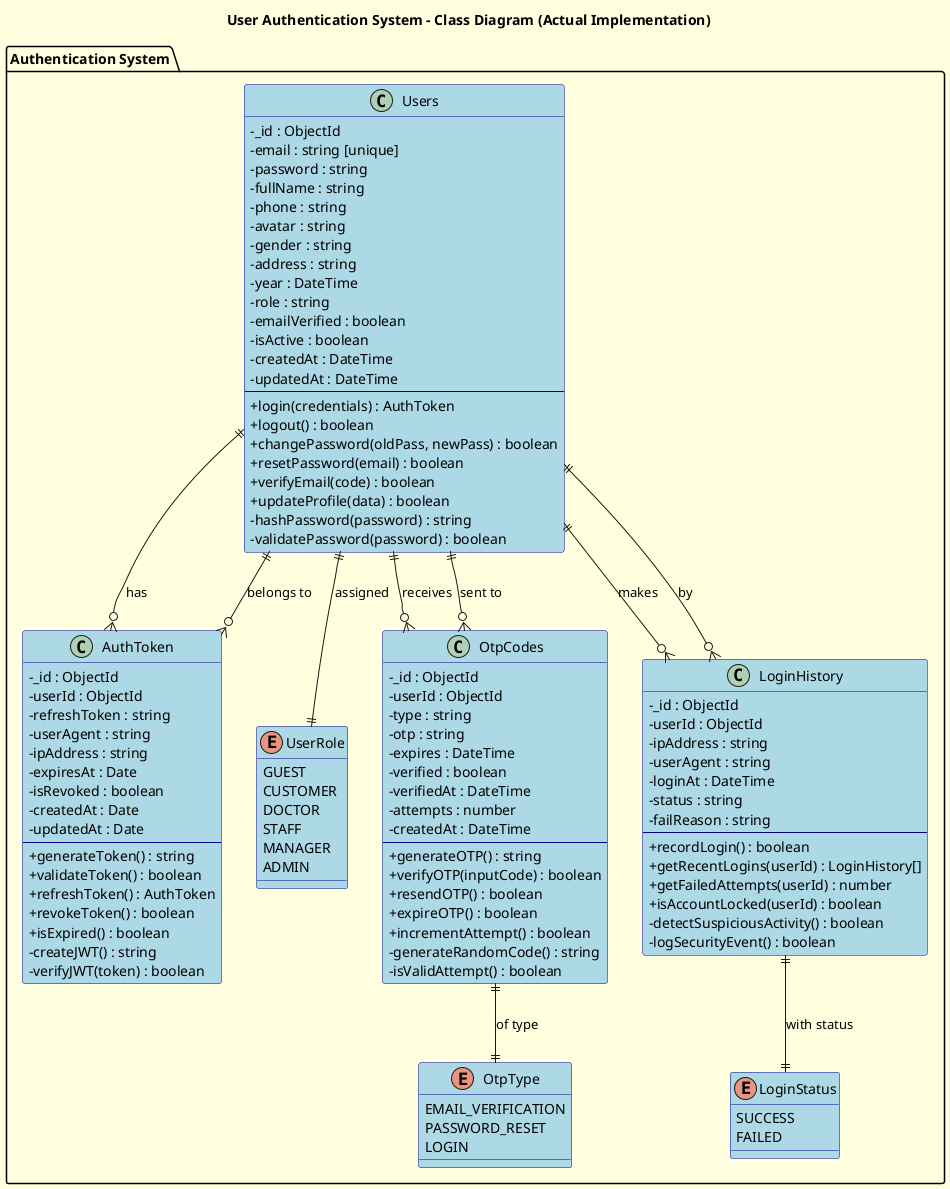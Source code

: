 @startuml 01_user_authentication

skinparam classAttributeIconSize 0
skinparam backgroundColor LightYellow
skinparam classBackgroundColor LightBlue
skinparam classBorderColor DarkBlue

title User Authentication System - Class Diagram (Actual Implementation)

package "Authentication System" {
    class Users {
        - _id : ObjectId
        - email : string [unique]
        - password : string
        - fullName : string
        - phone : string
        - avatar : string
        - gender : string
        - address : string
        - year : DateTime
        - role : string
        - emailVerified : boolean
        - isActive : boolean
        - createdAt : DateTime
        - updatedAt : DateTime
        --
        + login(credentials) : AuthToken
        + logout() : boolean
        + changePassword(oldPass, newPass) : boolean
        + resetPassword(email) : boolean
        + verifyEmail(code) : boolean
        + updateProfile(data) : boolean
        - hashPassword(password) : string
        - validatePassword(password) : boolean
    }

    class AuthToken {
        - _id : ObjectId
        - userId : ObjectId
        - refreshToken : string
        - userAgent : string
        - ipAddress : string
        - expiresAt : Date
        - isRevoked : boolean
        - createdAt : Date
        - updatedAt : Date
        --
        + generateToken() : string
        + validateToken() : boolean
        + refreshToken() : AuthToken
        + revokeToken() : boolean
        + isExpired() : boolean
        - createJWT() : string
        - verifyJWT(token) : boolean
    }

    class OtpCodes {
        - _id : ObjectId
        - userId : ObjectId
        - type : string
        - otp : string
        - expires : DateTime
        - verified : boolean
        - verifiedAt : DateTime
        - attempts : number
        - createdAt : DateTime
        --
        + generateOTP() : string
        + verifyOTP(inputCode) : boolean
        + resendOTP() : boolean
        + expireOTP() : boolean
        + incrementAttempt() : boolean
        - generateRandomCode() : string
        - isValidAttempt() : boolean
    }

    class LoginHistory {
        - _id : ObjectId
        - userId : ObjectId
        - ipAddress : string
        - userAgent : string
        - loginAt : DateTime
        - status : string
        - failReason : string
        --
        + recordLogin() : boolean
        + getRecentLogins(userId) : LoginHistory[]
        + getFailedAttempts(userId) : number
        + isAccountLocked(userId) : boolean
        - detectSuspiciousActivity() : boolean
        - logSecurityEvent() : boolean
    }

    enum UserRole {
        GUEST
        CUSTOMER
        DOCTOR
        STAFF
        MANAGER
        ADMIN
    }

    enum OtpType {
        EMAIL_VERIFICATION
        PASSWORD_RESET
        LOGIN
    }

    enum LoginStatus {
        SUCCESS
        FAILED
    }
}

' Relationships
Users ||--o{ AuthToken : "has"
Users ||--o{ OtpCodes : "receives"
Users ||--o{ LoginHistory : "makes"
Users ||--|| UserRole : "assigned"

AuthToken }o--|| Users : "belongs to"

OtpCodes }o--|| Users : "sent to"
OtpCodes ||--|| OtpType : "of type"

LoginHistory }o--|| Users : "by"
LoginHistory ||--|| LoginStatus : "with status"

@enduml 